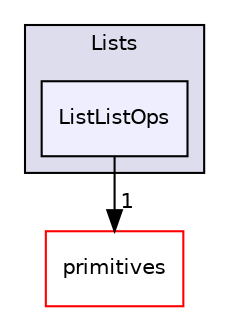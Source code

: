 digraph "src/OpenFOAM/containers/Lists/ListListOps" {
  bgcolor=transparent;
  compound=true
  node [ fontsize="10", fontname="Helvetica"];
  edge [ labelfontsize="10", labelfontname="Helvetica"];
  subgraph clusterdir_f87fe3b02e96c330e8a853ff310f1666 {
    graph [ bgcolor="#ddddee", pencolor="black", label="Lists" fontname="Helvetica", fontsize="10", URL="dir_f87fe3b02e96c330e8a853ff310f1666.html"]
  dir_9e121ab7228167c27650a323886988fd [shape=box, label="ListListOps", style="filled", fillcolor="#eeeeff", pencolor="black", URL="dir_9e121ab7228167c27650a323886988fd.html"];
  }
  dir_3e50f45338116b169052b428016851aa [shape=box label="primitives" color="red" URL="dir_3e50f45338116b169052b428016851aa.html"];
  dir_9e121ab7228167c27650a323886988fd->dir_3e50f45338116b169052b428016851aa [headlabel="1", labeldistance=1.5 headhref="dir_001937_002316.html"];
}
